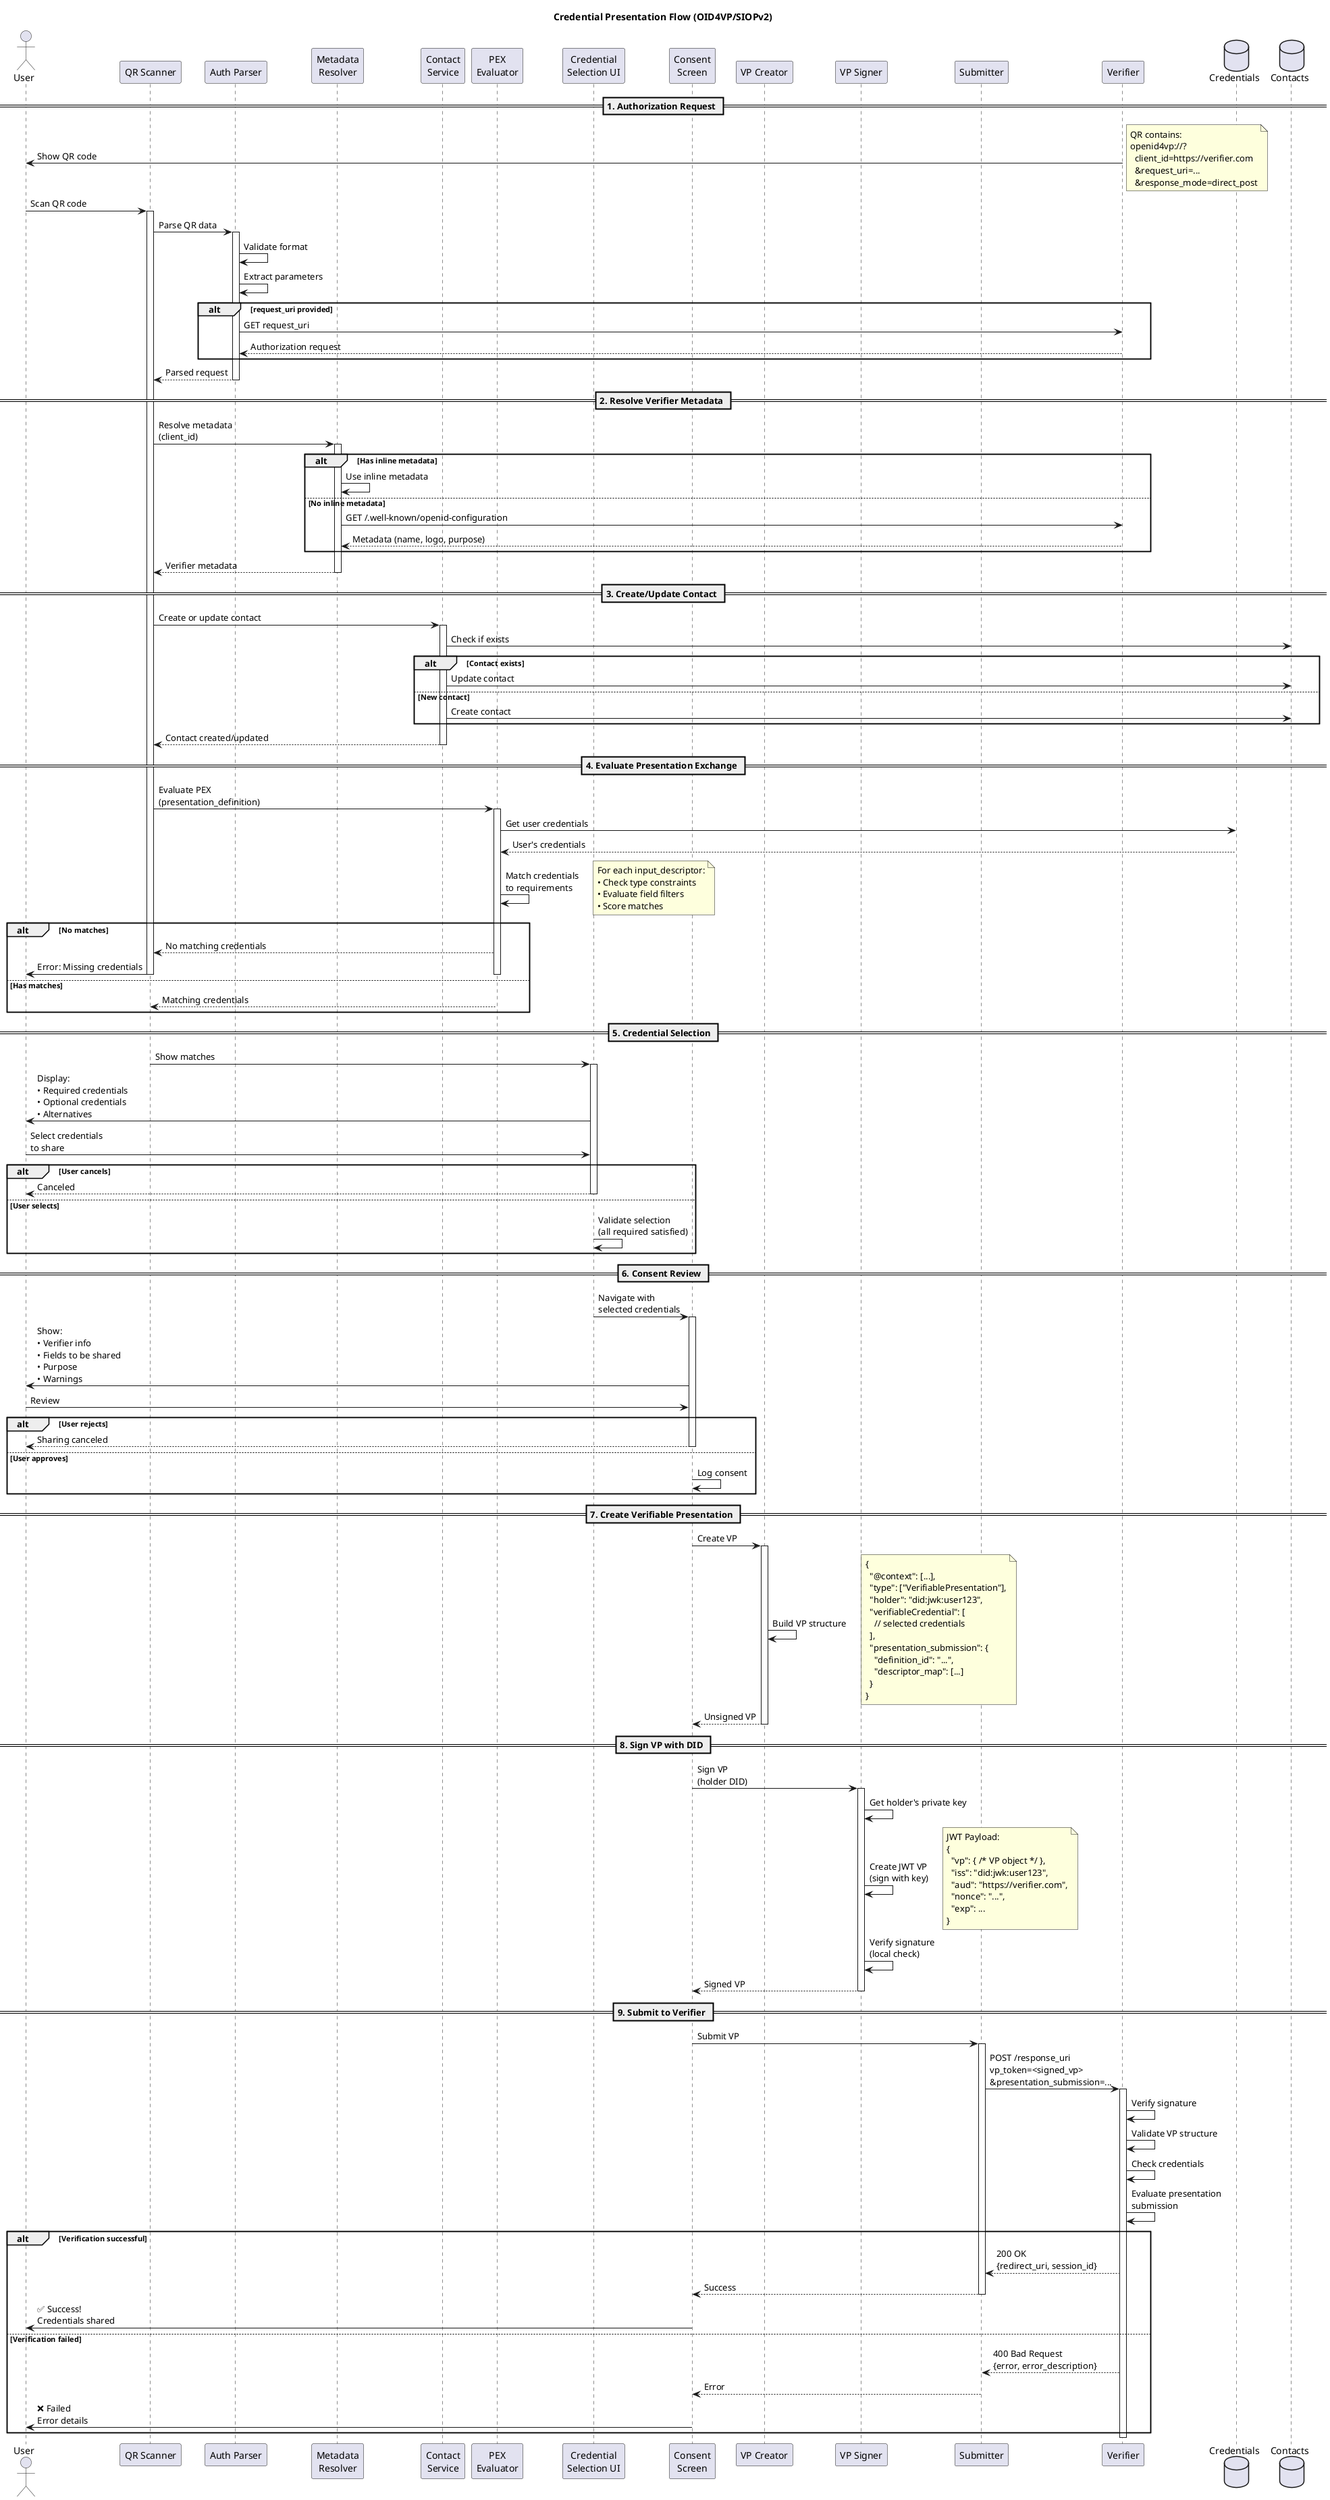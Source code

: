 @startuml Credential Presentation Flow

title Credential Presentation Flow (OID4VP/SIOPv2)

actor User
participant "QR Scanner" as QR
participant "Auth Parser" as Parser
participant "Metadata\nResolver" as Metadata
participant "Contact\nService" as Contact
participant "PEX\nEvaluator" as PEX
participant "Credential\nSelection UI" as Selection
participant "Consent\nScreen" as Consent
participant "VP Creator" as Creator
participant "VP Signer" as Signer
participant "Submitter" as Submit
participant "Verifier" as Verifier
database "Credentials" as CredDB
database "Contacts" as ContactDB

== 1. Authorization Request ==

Verifier -> User: Show QR code
note right
  QR contains:
  openid4vp://?
    client_id=https://verifier.com
    &request_uri=...
    &response_mode=direct_post
end note

User -> QR: Scan QR code
activate QR

QR -> Parser: Parse QR data
activate Parser

Parser -> Parser: Validate format
Parser -> Parser: Extract parameters

alt request_uri provided
    Parser -> Verifier: GET request_uri
    Verifier --> Parser: Authorization request
end

Parser --> QR: Parsed request
deactivate Parser

== 2. Resolve Verifier Metadata ==

QR -> Metadata: Resolve metadata\n(client_id)
activate Metadata

alt Has inline metadata
    Metadata -> Metadata: Use inline metadata
else No inline metadata
    Metadata -> Verifier: GET /.well-known/openid-configuration
    Verifier --> Metadata: Metadata (name, logo, purpose)
end

Metadata --> QR: Verifier metadata
deactivate Metadata

== 3. Create/Update Contact ==

QR -> Contact: Create or update contact
activate Contact

Contact -> ContactDB: Check if exists
alt Contact exists
    Contact -> ContactDB: Update contact
else New contact
    Contact -> ContactDB: Create contact
end

Contact --> QR: Contact created/updated
deactivate Contact

== 4. Evaluate Presentation Exchange ==

QR -> PEX: Evaluate PEX\n(presentation_definition)
activate PEX

PEX -> CredDB: Get user credentials
CredDB --> PEX: User's credentials

PEX -> PEX: Match credentials\nto requirements
note right
  For each input_descriptor:
  • Check type constraints
  • Evaluate field filters
  • Score matches
end note

alt No matches
    PEX --> QR: No matching credentials
    QR -> User: Error: Missing credentials
    deactivate QR
    deactivate PEX
else Has matches
    PEX --> QR: Matching credentials
    deactivate PEX
end

== 5. Credential Selection ==

QR -> Selection: Show matches
deactivate QR
activate Selection

Selection -> User: Display:\n• Required credentials\n• Optional credentials\n• Alternatives

User -> Selection: Select credentials\nto share

alt User cancels
    Selection --> User: Canceled
    deactivate Selection
else User selects
    Selection -> Selection: Validate selection\n(all required satisfied)
end

== 6. Consent Review ==

Selection -> Consent: Navigate with\nselected credentials
deactivate Selection
activate Consent

Consent -> User: Show:\n• Verifier info\n• Fields to be shared\n• Purpose\n• Warnings

User -> Consent: Review

alt User rejects
    Consent --> User: Sharing canceled
    deactivate Consent
else User approves
    Consent -> Consent: Log consent
end

== 7. Create Verifiable Presentation ==

Consent -> Creator: Create VP
deactivate Consent
activate Creator

Creator -> Creator: Build VP structure
note right
  {
    "@context": [...],
    "type": ["VerifiablePresentation"],
    "holder": "did:jwk:user123",
    "verifiableCredential": [
      // selected credentials
    ],
    "presentation_submission": {
      "definition_id": "...",
      "descriptor_map": [...]
    }
  }
end note

Creator --> Consent: Unsigned VP
deactivate Creator

== 8. Sign VP with DID ==

Consent -> Signer: Sign VP\n(holder DID)
activate Signer

Signer -> Signer: Get holder's private key
Signer -> Signer: Create JWT VP\n(sign with key)
note right
  JWT Payload:
  {
    "vp": { /* VP object */ },
    "iss": "did:jwk:user123",
    "aud": "https://verifier.com",
    "nonce": "...",
    "exp": ...
  }
end note

Signer -> Signer: Verify signature\n(local check)

Signer --> Consent: Signed VP
deactivate Signer

== 9. Submit to Verifier ==

Consent -> Submit: Submit VP
activate Submit

Submit -> Verifier: POST /response_uri\nvp_token=<signed_vp>\n&presentation_submission=...
activate Verifier

Verifier -> Verifier: Verify signature
Verifier -> Verifier: Validate VP structure
Verifier -> Verifier: Check credentials
Verifier -> Verifier: Evaluate presentation\nsubmission

alt Verification successful
    Verifier --> Submit: 200 OK\n{redirect_uri, session_id}
    Submit --> Consent: Success
    deactivate Submit
    
    Consent -> User: ✅ Success!\nCredentials shared
    deactivate Consent
    
else Verification failed
    Verifier --> Submit: 400 Bad Request\n{error, error_description}
    Submit --> Consent: Error
    deactivate Submit
    
    Consent -> User: ❌ Failed\nError details
    deactivate Consent
end

deactivate Verifier

@enduml
